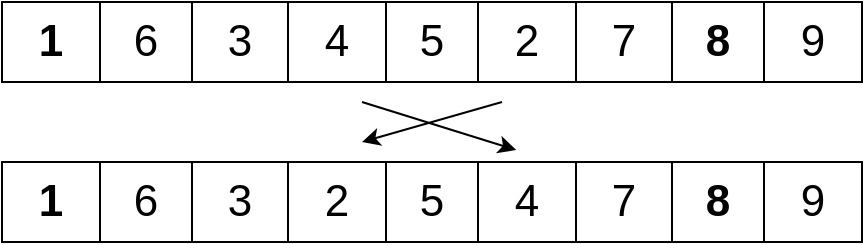 <mxfile version="21.2.8" type="device">
  <diagram name="Страница 1" id="h9KY3-X_dU8ZTj3LkEQP">
    <mxGraphModel dx="1242" dy="878" grid="1" gridSize="10" guides="1" tooltips="1" connect="1" arrows="1" fold="1" page="1" pageScale="1" pageWidth="827" pageHeight="1169" math="0" shadow="0">
      <root>
        <mxCell id="0" />
        <mxCell id="1" parent="0" />
        <mxCell id="TrCwPEuN4RtbwWNRDyOu-3" value="" style="shape=table;startSize=0;container=1;collapsible=0;childLayout=tableLayout;" vertex="1" parent="1">
          <mxGeometry x="260" y="230" width="430" height="40" as="geometry" />
        </mxCell>
        <mxCell id="TrCwPEuN4RtbwWNRDyOu-4" value="" style="shape=tableRow;horizontal=0;startSize=0;swimlaneHead=0;swimlaneBody=0;strokeColor=inherit;top=0;left=0;bottom=0;right=0;collapsible=0;dropTarget=0;fillColor=none;points=[[0,0.5],[1,0.5]];portConstraint=eastwest;" vertex="1" parent="TrCwPEuN4RtbwWNRDyOu-3">
          <mxGeometry width="430" height="40" as="geometry" />
        </mxCell>
        <mxCell id="TrCwPEuN4RtbwWNRDyOu-5" value="&lt;b&gt;1&lt;/b&gt;" style="shape=partialRectangle;html=1;whiteSpace=wrap;connectable=0;strokeColor=inherit;overflow=hidden;fillColor=none;top=0;left=0;bottom=0;right=0;pointerEvents=1;fontSize=22;" vertex="1" parent="TrCwPEuN4RtbwWNRDyOu-4">
          <mxGeometry width="49" height="40" as="geometry">
            <mxRectangle width="49" height="40" as="alternateBounds" />
          </mxGeometry>
        </mxCell>
        <mxCell id="TrCwPEuN4RtbwWNRDyOu-6" value="6" style="shape=partialRectangle;html=1;whiteSpace=wrap;connectable=0;strokeColor=inherit;overflow=hidden;fillColor=none;top=0;left=0;bottom=0;right=0;pointerEvents=1;fontSize=22;" vertex="1" parent="TrCwPEuN4RtbwWNRDyOu-4">
          <mxGeometry x="49" width="46" height="40" as="geometry">
            <mxRectangle width="46" height="40" as="alternateBounds" />
          </mxGeometry>
        </mxCell>
        <mxCell id="TrCwPEuN4RtbwWNRDyOu-7" value="3" style="shape=partialRectangle;html=1;whiteSpace=wrap;connectable=0;strokeColor=inherit;overflow=hidden;fillColor=none;top=0;left=0;bottom=0;right=0;pointerEvents=1;fontSize=22;" vertex="1" parent="TrCwPEuN4RtbwWNRDyOu-4">
          <mxGeometry x="95" width="48" height="40" as="geometry">
            <mxRectangle width="48" height="40" as="alternateBounds" />
          </mxGeometry>
        </mxCell>
        <mxCell id="TrCwPEuN4RtbwWNRDyOu-8" value="4" style="shape=partialRectangle;html=1;whiteSpace=wrap;connectable=0;strokeColor=inherit;overflow=hidden;fillColor=none;top=0;left=0;bottom=0;right=0;pointerEvents=1;fontSize=22;" vertex="1" parent="TrCwPEuN4RtbwWNRDyOu-4">
          <mxGeometry x="143" width="49" height="40" as="geometry">
            <mxRectangle width="49" height="40" as="alternateBounds" />
          </mxGeometry>
        </mxCell>
        <mxCell id="TrCwPEuN4RtbwWNRDyOu-9" value="5" style="shape=partialRectangle;html=1;whiteSpace=wrap;connectable=0;strokeColor=inherit;overflow=hidden;fillColor=none;top=0;left=0;bottom=0;right=0;pointerEvents=1;fontSize=22;" vertex="1" parent="TrCwPEuN4RtbwWNRDyOu-4">
          <mxGeometry x="192" width="46" height="40" as="geometry">
            <mxRectangle width="46" height="40" as="alternateBounds" />
          </mxGeometry>
        </mxCell>
        <mxCell id="TrCwPEuN4RtbwWNRDyOu-10" value="2" style="shape=partialRectangle;html=1;whiteSpace=wrap;connectable=0;strokeColor=inherit;overflow=hidden;fillColor=none;top=0;left=0;bottom=0;right=0;pointerEvents=1;fontSize=22;" vertex="1" parent="TrCwPEuN4RtbwWNRDyOu-4">
          <mxGeometry x="238" width="49" height="40" as="geometry">
            <mxRectangle width="49" height="40" as="alternateBounds" />
          </mxGeometry>
        </mxCell>
        <mxCell id="TrCwPEuN4RtbwWNRDyOu-11" value="7" style="shape=partialRectangle;html=1;whiteSpace=wrap;connectable=0;strokeColor=inherit;overflow=hidden;fillColor=none;top=0;left=0;bottom=0;right=0;pointerEvents=1;fontSize=22;" vertex="1" parent="TrCwPEuN4RtbwWNRDyOu-4">
          <mxGeometry x="287" width="48" height="40" as="geometry">
            <mxRectangle width="48" height="40" as="alternateBounds" />
          </mxGeometry>
        </mxCell>
        <mxCell id="TrCwPEuN4RtbwWNRDyOu-12" value="&lt;b&gt;8&lt;/b&gt;" style="shape=partialRectangle;html=1;whiteSpace=wrap;connectable=0;strokeColor=inherit;overflow=hidden;fillColor=none;top=0;left=0;bottom=0;right=0;pointerEvents=1;fontSize=22;" vertex="1" parent="TrCwPEuN4RtbwWNRDyOu-4">
          <mxGeometry x="335" width="46" height="40" as="geometry">
            <mxRectangle width="46" height="40" as="alternateBounds" />
          </mxGeometry>
        </mxCell>
        <mxCell id="TrCwPEuN4RtbwWNRDyOu-13" value="9" style="shape=partialRectangle;html=1;whiteSpace=wrap;connectable=0;strokeColor=inherit;overflow=hidden;fillColor=none;top=0;left=0;bottom=0;right=0;pointerEvents=1;fontSize=22;" vertex="1" parent="TrCwPEuN4RtbwWNRDyOu-4">
          <mxGeometry x="381" width="49" height="40" as="geometry">
            <mxRectangle width="49" height="40" as="alternateBounds" />
          </mxGeometry>
        </mxCell>
        <mxCell id="TrCwPEuN4RtbwWNRDyOu-14" value="" style="shape=table;startSize=0;container=1;collapsible=0;childLayout=tableLayout;" vertex="1" parent="1">
          <mxGeometry x="260" y="310" width="430" height="40" as="geometry" />
        </mxCell>
        <mxCell id="TrCwPEuN4RtbwWNRDyOu-15" value="" style="shape=tableRow;horizontal=0;startSize=0;swimlaneHead=0;swimlaneBody=0;strokeColor=inherit;top=0;left=0;bottom=0;right=0;collapsible=0;dropTarget=0;fillColor=none;points=[[0,0.5],[1,0.5]];portConstraint=eastwest;" vertex="1" parent="TrCwPEuN4RtbwWNRDyOu-14">
          <mxGeometry width="430" height="40" as="geometry" />
        </mxCell>
        <mxCell id="TrCwPEuN4RtbwWNRDyOu-16" value="&lt;b&gt;1&lt;/b&gt;" style="shape=partialRectangle;html=1;whiteSpace=wrap;connectable=0;strokeColor=inherit;overflow=hidden;fillColor=none;top=0;left=0;bottom=0;right=0;pointerEvents=1;fontSize=22;" vertex="1" parent="TrCwPEuN4RtbwWNRDyOu-15">
          <mxGeometry width="49" height="40" as="geometry">
            <mxRectangle width="49" height="40" as="alternateBounds" />
          </mxGeometry>
        </mxCell>
        <mxCell id="TrCwPEuN4RtbwWNRDyOu-17" value="6" style="shape=partialRectangle;html=1;whiteSpace=wrap;connectable=0;strokeColor=inherit;overflow=hidden;fillColor=none;top=0;left=0;bottom=0;right=0;pointerEvents=1;fontSize=22;" vertex="1" parent="TrCwPEuN4RtbwWNRDyOu-15">
          <mxGeometry x="49" width="46" height="40" as="geometry">
            <mxRectangle width="46" height="40" as="alternateBounds" />
          </mxGeometry>
        </mxCell>
        <mxCell id="TrCwPEuN4RtbwWNRDyOu-18" value="3" style="shape=partialRectangle;html=1;whiteSpace=wrap;connectable=0;strokeColor=inherit;overflow=hidden;fillColor=none;top=0;left=0;bottom=0;right=0;pointerEvents=1;fontSize=22;" vertex="1" parent="TrCwPEuN4RtbwWNRDyOu-15">
          <mxGeometry x="95" width="48" height="40" as="geometry">
            <mxRectangle width="48" height="40" as="alternateBounds" />
          </mxGeometry>
        </mxCell>
        <mxCell id="TrCwPEuN4RtbwWNRDyOu-19" value="2" style="shape=partialRectangle;html=1;whiteSpace=wrap;connectable=0;strokeColor=inherit;overflow=hidden;fillColor=none;top=0;left=0;bottom=0;right=0;pointerEvents=1;fontSize=22;" vertex="1" parent="TrCwPEuN4RtbwWNRDyOu-15">
          <mxGeometry x="143" width="49" height="40" as="geometry">
            <mxRectangle width="49" height="40" as="alternateBounds" />
          </mxGeometry>
        </mxCell>
        <mxCell id="TrCwPEuN4RtbwWNRDyOu-20" value="5" style="shape=partialRectangle;html=1;whiteSpace=wrap;connectable=0;strokeColor=inherit;overflow=hidden;fillColor=none;top=0;left=0;bottom=0;right=0;pointerEvents=1;fontSize=22;" vertex="1" parent="TrCwPEuN4RtbwWNRDyOu-15">
          <mxGeometry x="192" width="46" height="40" as="geometry">
            <mxRectangle width="46" height="40" as="alternateBounds" />
          </mxGeometry>
        </mxCell>
        <mxCell id="TrCwPEuN4RtbwWNRDyOu-21" value="4" style="shape=partialRectangle;html=1;whiteSpace=wrap;connectable=0;strokeColor=inherit;overflow=hidden;fillColor=none;top=0;left=0;bottom=0;right=0;pointerEvents=1;fontSize=22;" vertex="1" parent="TrCwPEuN4RtbwWNRDyOu-15">
          <mxGeometry x="238" width="49" height="40" as="geometry">
            <mxRectangle width="49" height="40" as="alternateBounds" />
          </mxGeometry>
        </mxCell>
        <mxCell id="TrCwPEuN4RtbwWNRDyOu-22" value="7" style="shape=partialRectangle;html=1;whiteSpace=wrap;connectable=0;strokeColor=inherit;overflow=hidden;fillColor=none;top=0;left=0;bottom=0;right=0;pointerEvents=1;fontSize=22;" vertex="1" parent="TrCwPEuN4RtbwWNRDyOu-15">
          <mxGeometry x="287" width="48" height="40" as="geometry">
            <mxRectangle width="48" height="40" as="alternateBounds" />
          </mxGeometry>
        </mxCell>
        <mxCell id="TrCwPEuN4RtbwWNRDyOu-23" value="&lt;b&gt;8&lt;/b&gt;" style="shape=partialRectangle;html=1;whiteSpace=wrap;connectable=0;strokeColor=inherit;overflow=hidden;fillColor=none;top=0;left=0;bottom=0;right=0;pointerEvents=1;fontSize=22;" vertex="1" parent="TrCwPEuN4RtbwWNRDyOu-15">
          <mxGeometry x="335" width="46" height="40" as="geometry">
            <mxRectangle width="46" height="40" as="alternateBounds" />
          </mxGeometry>
        </mxCell>
        <mxCell id="TrCwPEuN4RtbwWNRDyOu-24" value="9" style="shape=partialRectangle;html=1;whiteSpace=wrap;connectable=0;strokeColor=inherit;overflow=hidden;fillColor=none;top=0;left=0;bottom=0;right=0;pointerEvents=1;fontSize=22;" vertex="1" parent="TrCwPEuN4RtbwWNRDyOu-15">
          <mxGeometry x="381" width="49" height="40" as="geometry">
            <mxRectangle width="49" height="40" as="alternateBounds" />
          </mxGeometry>
        </mxCell>
        <mxCell id="TrCwPEuN4RtbwWNRDyOu-25" value="" style="endArrow=classic;html=1;rounded=0;entryX=0.598;entryY=-0.15;entryDx=0;entryDy=0;entryPerimeter=0;" edge="1" parent="1" target="TrCwPEuN4RtbwWNRDyOu-15">
          <mxGeometry width="50" height="50" relative="1" as="geometry">
            <mxPoint x="440" y="280" as="sourcePoint" />
            <mxPoint x="440" y="430" as="targetPoint" />
          </mxGeometry>
        </mxCell>
        <mxCell id="TrCwPEuN4RtbwWNRDyOu-26" value="" style="endArrow=classic;html=1;rounded=0;" edge="1" parent="1">
          <mxGeometry width="50" height="50" relative="1" as="geometry">
            <mxPoint x="510" y="280" as="sourcePoint" />
            <mxPoint x="440" y="300" as="targetPoint" />
          </mxGeometry>
        </mxCell>
      </root>
    </mxGraphModel>
  </diagram>
</mxfile>
